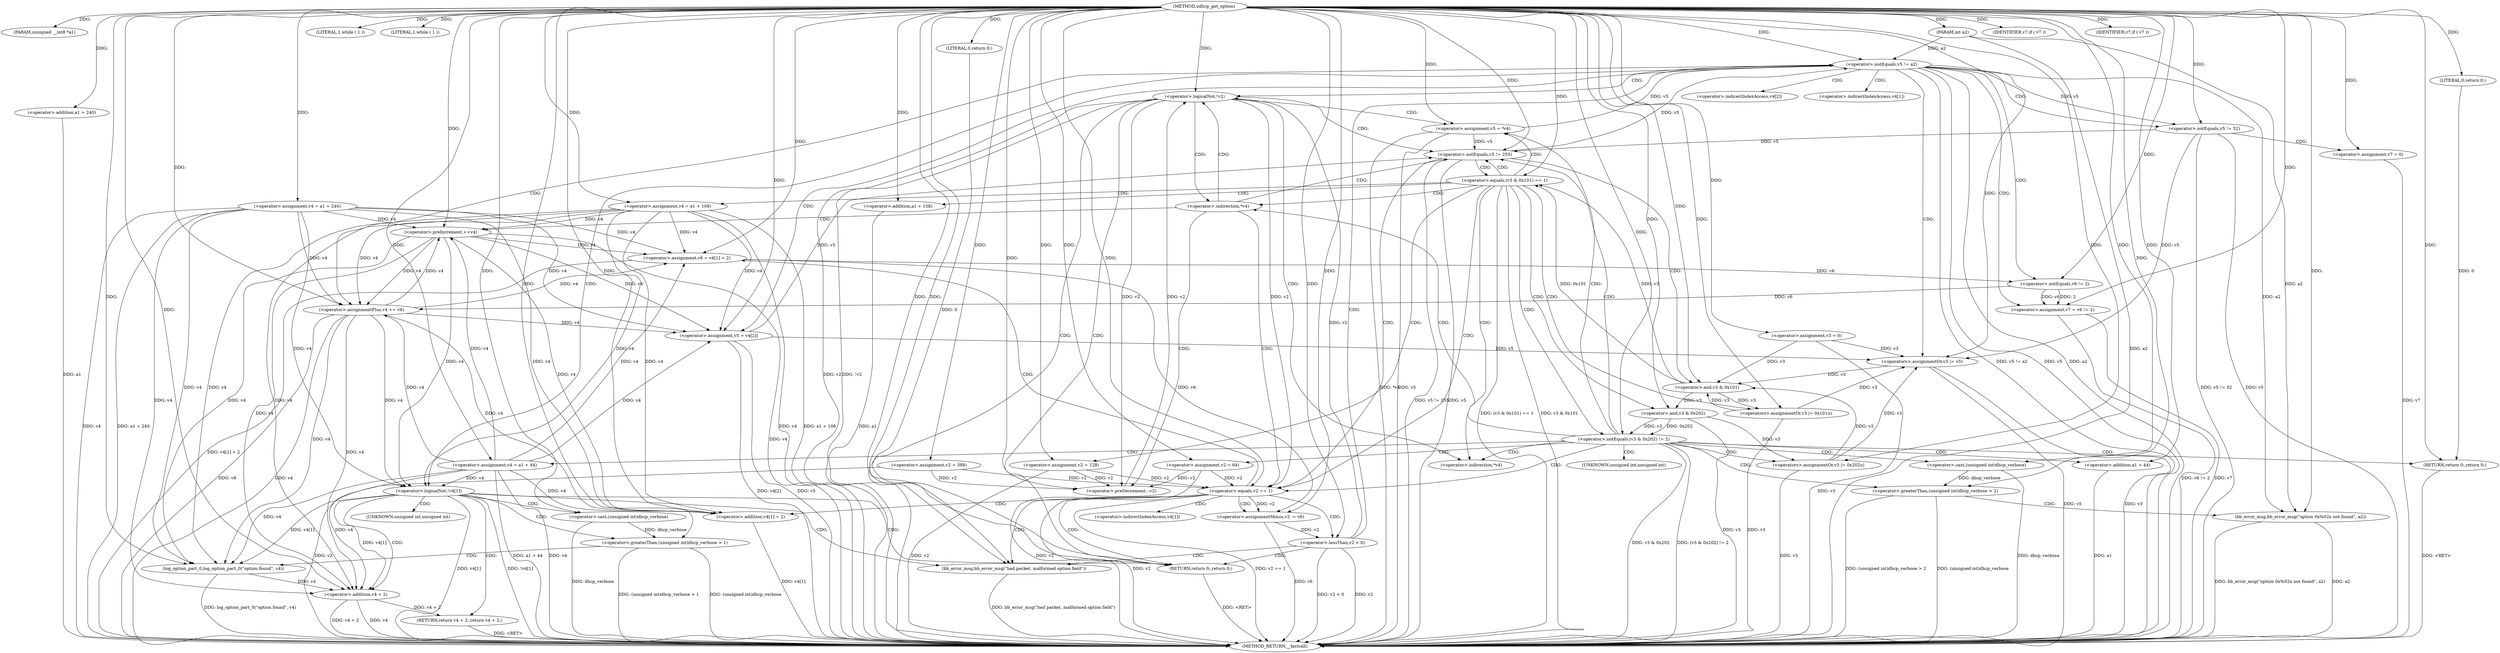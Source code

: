 digraph udhcp_get_option {  
"1000107" [label = "(METHOD,udhcp_get_option)" ]
"1000282" [label = "(METHOD_RETURN,__fastcall)" ]
"1000108" [label = "(PARAM,unsigned __int8 *a1)" ]
"1000109" [label = "(PARAM,int a2)" ]
"1000117" [label = "(<operator>.assignment,v2 = 388)" ]
"1000120" [label = "(<operator>.assignment,v3 = 0)" ]
"1000123" [label = "(<operator>.assignment,v4 = a1 + 240)" ]
"1000125" [label = "(<operator>.addition,a1 + 240)" ]
"1000129" [label = "(LITERAL,1,while ( 1 ))" ]
"1000132" [label = "(LITERAL,1,while ( 1 ))" ]
"1000134" [label = "(<operator>.assignment,v5 = *v4)" ]
"1000142" [label = "(<operator>.preDecrement,--v2)" ]
"1000144" [label = "(<operator>.preIncrement,++v4)" ]
"1000148" [label = "(<operator>.logicalNot,!v2)" ]
"1000152" [label = "(<operator>.notEquals,v5 != 255)" ]
"1000157" [label = "(<operator>.equals,(v3 & 0x101) == 1)" ]
"1000158" [label = "(<operator>.and,v3 & 0x101)" ]
"1000163" [label = "(<operators>.assignmentOr,v3 |= 0x101u)" ]
"1000166" [label = "(<operator>.assignment,v4 = a1 + 108)" ]
"1000168" [label = "(<operator>.addition,a1 + 108)" ]
"1000171" [label = "(<operator>.assignment,v2 = 128)" ]
"1000177" [label = "(<operator>.notEquals,(v3 & 0x202) != 2)" ]
"1000178" [label = "(<operator>.and,v3 & 0x202)" ]
"1000184" [label = "(<operator>.greaterThan,(unsigned int)dhcp_verbose > 2)" ]
"1000185" [label = "(<operator>.cast,(unsigned int)dhcp_verbose)" ]
"1000189" [label = "(bb_error_msg,bb_error_msg(\"option 0x%02x not found\", a2))" ]
"1000192" [label = "(RETURN,return 0;,return 0;)" ]
"1000193" [label = "(LITERAL,0,return 0;)" ]
"1000194" [label = "(<operators>.assignmentOr,v3 |= 0x202u)" ]
"1000197" [label = "(<operator>.assignment,v4 = a1 + 44)" ]
"1000199" [label = "(<operator>.addition,a1 + 44)" ]
"1000202" [label = "(<operator>.assignment,v2 = 64)" ]
"1000206" [label = "(<operator>.equals,v2 == 1)" ]
"1000210" [label = "(<operator>.assignment,v6 = v4[1] + 2)" ]
"1000212" [label = "(<operator>.addition,v4[1] + 2)" ]
"1000217" [label = "(<operator>.assignmentMinus,v2 -= v6)" ]
"1000221" [label = "(<operator>.lessThan,v2 < 0)" ]
"1000226" [label = "(<operator>.notEquals,v5 != a2)" ]
"1000230" [label = "(<operator>.assignment,v7 = v6 != 2)" ]
"1000232" [label = "(<operator>.notEquals,v6 != 2)" ]
"1000236" [label = "(<operator>.notEquals,v5 != 52)" ]
"1000239" [label = "(<operator>.assignment,v7 = 0)" ]
"1000243" [label = "(IDENTIFIER,v7,if ( v7 ))" ]
"1000244" [label = "(<operator>.assignment,v5 = v4[2])" ]
"1000249" [label = "(<operator>.assignmentPlus,v4 += v6)" ]
"1000253" [label = "(IDENTIFIER,v7,if ( v7 ))" ]
"1000254" [label = "(<operators>.assignmentOr,v3 |= v5)" ]
"1000259" [label = "(<operator>.logicalNot,!v4[1])" ]
"1000265" [label = "(bb_error_msg,bb_error_msg(\"bad packet, malformed option field\"))" ]
"1000267" [label = "(RETURN,return 0;,return 0;)" ]
"1000268" [label = "(LITERAL,0,return 0;)" ]
"1000270" [label = "(<operator>.greaterThan,(unsigned int)dhcp_verbose > 1)" ]
"1000271" [label = "(<operator>.cast,(unsigned int)dhcp_verbose)" ]
"1000275" [label = "(log_option_part_0,log_option_part_0(\"option found\", v4))" ]
"1000278" [label = "(RETURN,return v4 + 2;,return v4 + 2;)" ]
"1000279" [label = "(<operator>.addition,v4 + 2)" ]
"1000136" [label = "(<operator>.indirection,*v4)" ]
"1000139" [label = "(<operator>.indirection,*v4)" ]
"1000186" [label = "(UNKNOWN,unsigned int,unsigned int)" ]
"1000213" [label = "(<operator>.indirectIndexAccess,v4[1])" ]
"1000246" [label = "(<operator>.indirectIndexAccess,v4[2])" ]
"1000260" [label = "(<operator>.indirectIndexAccess,v4[1])" ]
"1000272" [label = "(UNKNOWN,unsigned int,unsigned int)" ]
  "1000278" -> "1000282"  [ label = "DDG: <RET>"] 
  "1000192" -> "1000282"  [ label = "DDG: <RET>"] 
  "1000267" -> "1000282"  [ label = "DDG: <RET>"] 
  "1000123" -> "1000282"  [ label = "DDG: v4"] 
  "1000148" -> "1000282"  [ label = "DDG: v2"] 
  "1000144" -> "1000282"  [ label = "DDG: v4"] 
  "1000249" -> "1000282"  [ label = "DDG: v6"] 
  "1000210" -> "1000282"  [ label = "DDG: v4[1] + 2"] 
  "1000259" -> "1000282"  [ label = "DDG: v4[1]"] 
  "1000163" -> "1000282"  [ label = "DDG: v3"] 
  "1000166" -> "1000282"  [ label = "DDG: v4"] 
  "1000134" -> "1000282"  [ label = "DDG: *v4"] 
  "1000199" -> "1000282"  [ label = "DDG: a1"] 
  "1000189" -> "1000282"  [ label = "DDG: a2"] 
  "1000197" -> "1000282"  [ label = "DDG: a1 + 44"] 
  "1000202" -> "1000282"  [ label = "DDG: v2"] 
  "1000109" -> "1000282"  [ label = "DDG: a2"] 
  "1000189" -> "1000282"  [ label = "DDG: bb_error_msg(\"option 0x%02x not found\", a2)"] 
  "1000259" -> "1000282"  [ label = "DDG: !v4[1]"] 
  "1000184" -> "1000282"  [ label = "DDG: (unsigned int)dhcp_verbose > 2"] 
  "1000212" -> "1000282"  [ label = "DDG: v4[1]"] 
  "1000117" -> "1000282"  [ label = "DDG: v2"] 
  "1000265" -> "1000282"  [ label = "DDG: bb_error_msg(\"bad packet, malformed option field\")"] 
  "1000177" -> "1000282"  [ label = "DDG: v3 & 0x202"] 
  "1000244" -> "1000282"  [ label = "DDG: v4[2]"] 
  "1000157" -> "1000282"  [ label = "DDG: (v3 & 0x101) == 1"] 
  "1000221" -> "1000282"  [ label = "DDG: v2 < 0"] 
  "1000152" -> "1000282"  [ label = "DDG: v5 != 255"] 
  "1000120" -> "1000282"  [ label = "DDG: v3"] 
  "1000254" -> "1000282"  [ label = "DDG: v5"] 
  "1000270" -> "1000282"  [ label = "DDG: (unsigned int)dhcp_verbose > 1"] 
  "1000226" -> "1000282"  [ label = "DDG: v5 != a2"] 
  "1000249" -> "1000282"  [ label = "DDG: v4"] 
  "1000226" -> "1000282"  [ label = "DDG: v5"] 
  "1000152" -> "1000282"  [ label = "DDG: v5"] 
  "1000148" -> "1000282"  [ label = "DDG: !v2"] 
  "1000236" -> "1000282"  [ label = "DDG: v5 != 52"] 
  "1000157" -> "1000282"  [ label = "DDG: v3 & 0x101"] 
  "1000236" -> "1000282"  [ label = "DDG: v5"] 
  "1000270" -> "1000282"  [ label = "DDG: (unsigned int)dhcp_verbose"] 
  "1000230" -> "1000282"  [ label = "DDG: v6 != 2"] 
  "1000254" -> "1000282"  [ label = "DDG: v3"] 
  "1000184" -> "1000282"  [ label = "DDG: (unsigned int)dhcp_verbose"] 
  "1000206" -> "1000282"  [ label = "DDG: v2"] 
  "1000221" -> "1000282"  [ label = "DDG: v2"] 
  "1000279" -> "1000282"  [ label = "DDG: v4 + 2"] 
  "1000275" -> "1000282"  [ label = "DDG: log_option_part_0(\"option found\", v4)"] 
  "1000230" -> "1000282"  [ label = "DDG: v7"] 
  "1000197" -> "1000282"  [ label = "DDG: v4"] 
  "1000134" -> "1000282"  [ label = "DDG: v5"] 
  "1000125" -> "1000282"  [ label = "DDG: a1"] 
  "1000123" -> "1000282"  [ label = "DDG: a1 + 240"] 
  "1000279" -> "1000282"  [ label = "DDG: v4"] 
  "1000206" -> "1000282"  [ label = "DDG: v2 == 1"] 
  "1000185" -> "1000282"  [ label = "DDG: dhcp_verbose"] 
  "1000226" -> "1000282"  [ label = "DDG: a2"] 
  "1000271" -> "1000282"  [ label = "DDG: dhcp_verbose"] 
  "1000177" -> "1000282"  [ label = "DDG: (v3 & 0x202) != 2"] 
  "1000178" -> "1000282"  [ label = "DDG: v3"] 
  "1000168" -> "1000282"  [ label = "DDG: a1"] 
  "1000194" -> "1000282"  [ label = "DDG: v3"] 
  "1000171" -> "1000282"  [ label = "DDG: v2"] 
  "1000239" -> "1000282"  [ label = "DDG: v7"] 
  "1000244" -> "1000282"  [ label = "DDG: v5"] 
  "1000166" -> "1000282"  [ label = "DDG: a1 + 108"] 
  "1000217" -> "1000282"  [ label = "DDG: v6"] 
  "1000107" -> "1000108"  [ label = "DDG: "] 
  "1000107" -> "1000109"  [ label = "DDG: "] 
  "1000107" -> "1000117"  [ label = "DDG: "] 
  "1000107" -> "1000120"  [ label = "DDG: "] 
  "1000107" -> "1000123"  [ label = "DDG: "] 
  "1000107" -> "1000125"  [ label = "DDG: "] 
  "1000107" -> "1000129"  [ label = "DDG: "] 
  "1000107" -> "1000132"  [ label = "DDG: "] 
  "1000107" -> "1000134"  [ label = "DDG: "] 
  "1000202" -> "1000142"  [ label = "DDG: v2"] 
  "1000117" -> "1000142"  [ label = "DDG: v2"] 
  "1000148" -> "1000142"  [ label = "DDG: v2"] 
  "1000171" -> "1000142"  [ label = "DDG: v2"] 
  "1000107" -> "1000142"  [ label = "DDG: "] 
  "1000166" -> "1000144"  [ label = "DDG: v4"] 
  "1000123" -> "1000144"  [ label = "DDG: v4"] 
  "1000249" -> "1000144"  [ label = "DDG: v4"] 
  "1000197" -> "1000144"  [ label = "DDG: v4"] 
  "1000107" -> "1000144"  [ label = "DDG: "] 
  "1000142" -> "1000148"  [ label = "DDG: v2"] 
  "1000221" -> "1000148"  [ label = "DDG: v2"] 
  "1000107" -> "1000148"  [ label = "DDG: "] 
  "1000236" -> "1000152"  [ label = "DDG: v5"] 
  "1000134" -> "1000152"  [ label = "DDG: v5"] 
  "1000244" -> "1000152"  [ label = "DDG: v5"] 
  "1000107" -> "1000152"  [ label = "DDG: "] 
  "1000158" -> "1000157"  [ label = "DDG: v3"] 
  "1000158" -> "1000157"  [ label = "DDG: 0x101"] 
  "1000163" -> "1000158"  [ label = "DDG: v3"] 
  "1000120" -> "1000158"  [ label = "DDG: v3"] 
  "1000254" -> "1000158"  [ label = "DDG: v3"] 
  "1000194" -> "1000158"  [ label = "DDG: v3"] 
  "1000107" -> "1000158"  [ label = "DDG: "] 
  "1000107" -> "1000157"  [ label = "DDG: "] 
  "1000107" -> "1000163"  [ label = "DDG: "] 
  "1000158" -> "1000163"  [ label = "DDG: v3"] 
  "1000107" -> "1000166"  [ label = "DDG: "] 
  "1000107" -> "1000168"  [ label = "DDG: "] 
  "1000107" -> "1000171"  [ label = "DDG: "] 
  "1000178" -> "1000177"  [ label = "DDG: v3"] 
  "1000178" -> "1000177"  [ label = "DDG: 0x202"] 
  "1000158" -> "1000178"  [ label = "DDG: v3"] 
  "1000107" -> "1000178"  [ label = "DDG: "] 
  "1000107" -> "1000177"  [ label = "DDG: "] 
  "1000185" -> "1000184"  [ label = "DDG: dhcp_verbose"] 
  "1000107" -> "1000185"  [ label = "DDG: "] 
  "1000107" -> "1000184"  [ label = "DDG: "] 
  "1000107" -> "1000189"  [ label = "DDG: "] 
  "1000226" -> "1000189"  [ label = "DDG: a2"] 
  "1000109" -> "1000189"  [ label = "DDG: a2"] 
  "1000193" -> "1000192"  [ label = "DDG: 0"] 
  "1000107" -> "1000192"  [ label = "DDG: "] 
  "1000107" -> "1000193"  [ label = "DDG: "] 
  "1000107" -> "1000194"  [ label = "DDG: "] 
  "1000178" -> "1000194"  [ label = "DDG: v3"] 
  "1000107" -> "1000197"  [ label = "DDG: "] 
  "1000107" -> "1000199"  [ label = "DDG: "] 
  "1000107" -> "1000202"  [ label = "DDG: "] 
  "1000202" -> "1000206"  [ label = "DDG: v2"] 
  "1000117" -> "1000206"  [ label = "DDG: v2"] 
  "1000148" -> "1000206"  [ label = "DDG: v2"] 
  "1000171" -> "1000206"  [ label = "DDG: v2"] 
  "1000107" -> "1000206"  [ label = "DDG: "] 
  "1000166" -> "1000210"  [ label = "DDG: v4"] 
  "1000123" -> "1000210"  [ label = "DDG: v4"] 
  "1000249" -> "1000210"  [ label = "DDG: v4"] 
  "1000197" -> "1000210"  [ label = "DDG: v4"] 
  "1000144" -> "1000210"  [ label = "DDG: v4"] 
  "1000107" -> "1000210"  [ label = "DDG: "] 
  "1000166" -> "1000212"  [ label = "DDG: v4"] 
  "1000123" -> "1000212"  [ label = "DDG: v4"] 
  "1000249" -> "1000212"  [ label = "DDG: v4"] 
  "1000197" -> "1000212"  [ label = "DDG: v4"] 
  "1000144" -> "1000212"  [ label = "DDG: v4"] 
  "1000107" -> "1000212"  [ label = "DDG: "] 
  "1000210" -> "1000217"  [ label = "DDG: v6"] 
  "1000107" -> "1000217"  [ label = "DDG: "] 
  "1000206" -> "1000217"  [ label = "DDG: v2"] 
  "1000217" -> "1000221"  [ label = "DDG: v2"] 
  "1000107" -> "1000221"  [ label = "DDG: "] 
  "1000152" -> "1000226"  [ label = "DDG: v5"] 
  "1000134" -> "1000226"  [ label = "DDG: v5"] 
  "1000107" -> "1000226"  [ label = "DDG: "] 
  "1000109" -> "1000226"  [ label = "DDG: a2"] 
  "1000232" -> "1000230"  [ label = "DDG: v6"] 
  "1000232" -> "1000230"  [ label = "DDG: 2"] 
  "1000107" -> "1000230"  [ label = "DDG: "] 
  "1000107" -> "1000232"  [ label = "DDG: "] 
  "1000210" -> "1000232"  [ label = "DDG: v6"] 
  "1000226" -> "1000236"  [ label = "DDG: v5"] 
  "1000107" -> "1000236"  [ label = "DDG: "] 
  "1000107" -> "1000239"  [ label = "DDG: "] 
  "1000107" -> "1000243"  [ label = "DDG: "] 
  "1000166" -> "1000244"  [ label = "DDG: v4"] 
  "1000123" -> "1000244"  [ label = "DDG: v4"] 
  "1000249" -> "1000244"  [ label = "DDG: v4"] 
  "1000197" -> "1000244"  [ label = "DDG: v4"] 
  "1000144" -> "1000244"  [ label = "DDG: v4"] 
  "1000107" -> "1000244"  [ label = "DDG: "] 
  "1000232" -> "1000249"  [ label = "DDG: v6"] 
  "1000107" -> "1000249"  [ label = "DDG: "] 
  "1000166" -> "1000249"  [ label = "DDG: v4"] 
  "1000123" -> "1000249"  [ label = "DDG: v4"] 
  "1000197" -> "1000249"  [ label = "DDG: v4"] 
  "1000144" -> "1000249"  [ label = "DDG: v4"] 
  "1000107" -> "1000253"  [ label = "DDG: "] 
  "1000236" -> "1000254"  [ label = "DDG: v5"] 
  "1000244" -> "1000254"  [ label = "DDG: v5"] 
  "1000107" -> "1000254"  [ label = "DDG: "] 
  "1000163" -> "1000254"  [ label = "DDG: v3"] 
  "1000120" -> "1000254"  [ label = "DDG: v3"] 
  "1000194" -> "1000254"  [ label = "DDG: v3"] 
  "1000166" -> "1000259"  [ label = "DDG: v4"] 
  "1000123" -> "1000259"  [ label = "DDG: v4"] 
  "1000249" -> "1000259"  [ label = "DDG: v4"] 
  "1000197" -> "1000259"  [ label = "DDG: v4"] 
  "1000144" -> "1000259"  [ label = "DDG: v4"] 
  "1000107" -> "1000265"  [ label = "DDG: "] 
  "1000268" -> "1000267"  [ label = "DDG: 0"] 
  "1000107" -> "1000267"  [ label = "DDG: "] 
  "1000107" -> "1000268"  [ label = "DDG: "] 
  "1000271" -> "1000270"  [ label = "DDG: dhcp_verbose"] 
  "1000107" -> "1000271"  [ label = "DDG: "] 
  "1000107" -> "1000270"  [ label = "DDG: "] 
  "1000107" -> "1000275"  [ label = "DDG: "] 
  "1000123" -> "1000275"  [ label = "DDG: v4"] 
  "1000249" -> "1000275"  [ label = "DDG: v4"] 
  "1000197" -> "1000275"  [ label = "DDG: v4"] 
  "1000144" -> "1000275"  [ label = "DDG: v4"] 
  "1000259" -> "1000275"  [ label = "DDG: v4[1]"] 
  "1000166" -> "1000275"  [ label = "DDG: v4"] 
  "1000279" -> "1000278"  [ label = "DDG: v4 + 2"] 
  "1000123" -> "1000279"  [ label = "DDG: v4"] 
  "1000249" -> "1000279"  [ label = "DDG: v4"] 
  "1000275" -> "1000279"  [ label = "DDG: v4"] 
  "1000197" -> "1000279"  [ label = "DDG: v4"] 
  "1000144" -> "1000279"  [ label = "DDG: v4"] 
  "1000259" -> "1000279"  [ label = "DDG: v4[1]"] 
  "1000166" -> "1000279"  [ label = "DDG: v4"] 
  "1000107" -> "1000279"  [ label = "DDG: "] 
  "1000139" -> "1000144"  [ label = "CDG: "] 
  "1000139" -> "1000142"  [ label = "CDG: "] 
  "1000139" -> "1000148"  [ label = "CDG: "] 
  "1000139" -> "1000206"  [ label = "CDG: "] 
  "1000139" -> "1000152"  [ label = "CDG: "] 
  "1000148" -> "1000267"  [ label = "CDG: "] 
  "1000148" -> "1000265"  [ label = "CDG: "] 
  "1000148" -> "1000139"  [ label = "CDG: "] 
  "1000148" -> "1000136"  [ label = "CDG: "] 
  "1000148" -> "1000134"  [ label = "CDG: "] 
  "1000148" -> "1000152"  [ label = "CDG: "] 
  "1000152" -> "1000206"  [ label = "CDG: "] 
  "1000152" -> "1000158"  [ label = "CDG: "] 
  "1000152" -> "1000157"  [ label = "CDG: "] 
  "1000157" -> "1000171"  [ label = "CDG: "] 
  "1000157" -> "1000168"  [ label = "CDG: "] 
  "1000157" -> "1000166"  [ label = "CDG: "] 
  "1000157" -> "1000163"  [ label = "CDG: "] 
  "1000157" -> "1000178"  [ label = "CDG: "] 
  "1000157" -> "1000177"  [ label = "CDG: "] 
  "1000157" -> "1000206"  [ label = "CDG: "] 
  "1000157" -> "1000139"  [ label = "CDG: "] 
  "1000157" -> "1000136"  [ label = "CDG: "] 
  "1000157" -> "1000134"  [ label = "CDG: "] 
  "1000157" -> "1000152"  [ label = "CDG: "] 
  "1000177" -> "1000192"  [ label = "CDG: "] 
  "1000177" -> "1000186"  [ label = "CDG: "] 
  "1000177" -> "1000185"  [ label = "CDG: "] 
  "1000177" -> "1000184"  [ label = "CDG: "] 
  "1000177" -> "1000202"  [ label = "CDG: "] 
  "1000177" -> "1000199"  [ label = "CDG: "] 
  "1000177" -> "1000197"  [ label = "CDG: "] 
  "1000177" -> "1000194"  [ label = "CDG: "] 
  "1000177" -> "1000206"  [ label = "CDG: "] 
  "1000177" -> "1000139"  [ label = "CDG: "] 
  "1000177" -> "1000136"  [ label = "CDG: "] 
  "1000177" -> "1000134"  [ label = "CDG: "] 
  "1000177" -> "1000152"  [ label = "CDG: "] 
  "1000184" -> "1000189"  [ label = "CDG: "] 
  "1000206" -> "1000221"  [ label = "CDG: "] 
  "1000206" -> "1000217"  [ label = "CDG: "] 
  "1000206" -> "1000213"  [ label = "CDG: "] 
  "1000206" -> "1000212"  [ label = "CDG: "] 
  "1000206" -> "1000210"  [ label = "CDG: "] 
  "1000206" -> "1000267"  [ label = "CDG: "] 
  "1000206" -> "1000265"  [ label = "CDG: "] 
  "1000221" -> "1000226"  [ label = "CDG: "] 
  "1000221" -> "1000267"  [ label = "CDG: "] 
  "1000221" -> "1000265"  [ label = "CDG: "] 
  "1000226" -> "1000236"  [ label = "CDG: "] 
  "1000226" -> "1000232"  [ label = "CDG: "] 
  "1000226" -> "1000230"  [ label = "CDG: "] 
  "1000226" -> "1000249"  [ label = "CDG: "] 
  "1000226" -> "1000260"  [ label = "CDG: "] 
  "1000226" -> "1000259"  [ label = "CDG: "] 
  "1000226" -> "1000148"  [ label = "CDG: "] 
  "1000226" -> "1000254"  [ label = "CDG: "] 
  "1000226" -> "1000246"  [ label = "CDG: "] 
  "1000226" -> "1000244"  [ label = "CDG: "] 
  "1000236" -> "1000239"  [ label = "CDG: "] 
  "1000259" -> "1000272"  [ label = "CDG: "] 
  "1000259" -> "1000271"  [ label = "CDG: "] 
  "1000259" -> "1000270"  [ label = "CDG: "] 
  "1000259" -> "1000267"  [ label = "CDG: "] 
  "1000259" -> "1000265"  [ label = "CDG: "] 
  "1000259" -> "1000279"  [ label = "CDG: "] 
  "1000259" -> "1000278"  [ label = "CDG: "] 
  "1000270" -> "1000275"  [ label = "CDG: "] 
}
